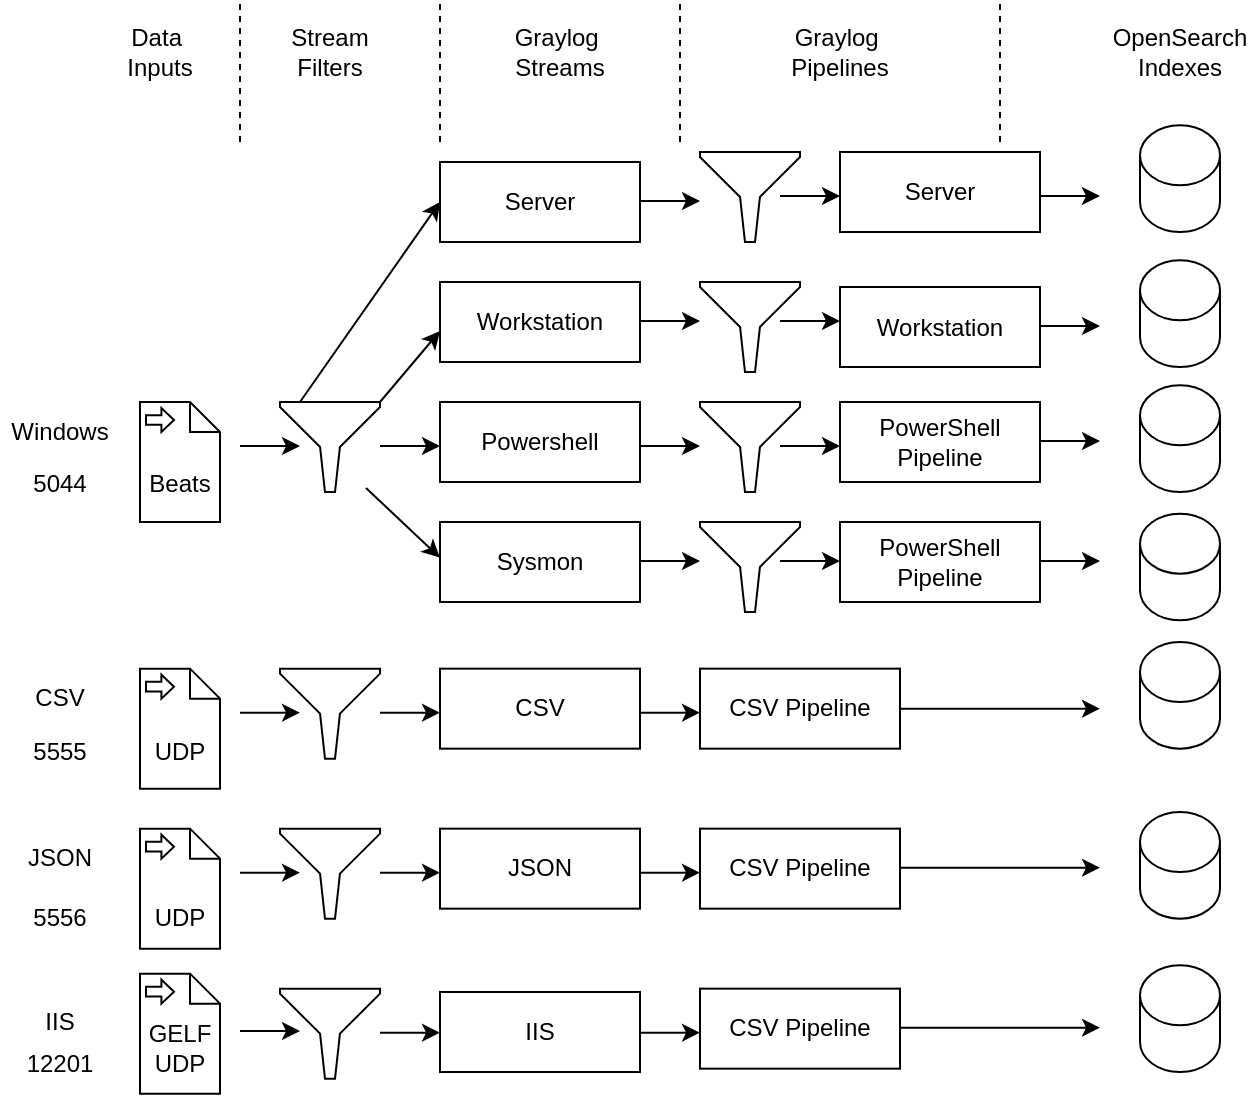 <mxfile version="24.4.13" type="device">
  <diagram name="Page-1" id="p6KRbC_HjFGBbyENMxyc">
    <mxGraphModel dx="1434" dy="780" grid="1" gridSize="10" guides="1" tooltips="1" connect="1" arrows="1" fold="1" page="1" pageScale="1" pageWidth="827" pageHeight="1169" math="0" shadow="0">
      <root>
        <mxCell id="0" />
        <mxCell id="1" parent="0" />
        <mxCell id="Ccg2hkv3WtTaM1A1_1Fw-1" value="" style="shape=mxgraph.bpmn.data;labelPosition=center;verticalLabelPosition=bottom;align=center;verticalAlign=top;size=15;html=1;bpmnTransferType=input;" parent="1" vertex="1">
          <mxGeometry x="190" y="280" width="40" height="60" as="geometry" />
        </mxCell>
        <mxCell id="Ccg2hkv3WtTaM1A1_1Fw-2" value="Windows" style="text;html=1;align=center;verticalAlign=middle;whiteSpace=wrap;rounded=0;" parent="1" vertex="1">
          <mxGeometry x="120" y="280" width="60" height="30" as="geometry" />
        </mxCell>
        <mxCell id="Ccg2hkv3WtTaM1A1_1Fw-3" value="" style="shape=mxgraph.bpmn.data;labelPosition=center;verticalLabelPosition=bottom;align=center;verticalAlign=top;size=15;html=1;bpmnTransferType=input;" parent="1" vertex="1">
          <mxGeometry x="190" y="413.33" width="40" height="60" as="geometry" />
        </mxCell>
        <mxCell id="Ccg2hkv3WtTaM1A1_1Fw-4" value="" style="shape=mxgraph.bpmn.data;labelPosition=center;verticalLabelPosition=bottom;align=center;verticalAlign=top;size=15;html=1;bpmnTransferType=input;" parent="1" vertex="1">
          <mxGeometry x="190" y="493.33" width="40" height="60" as="geometry" />
        </mxCell>
        <mxCell id="Ccg2hkv3WtTaM1A1_1Fw-5" value="" style="shape=mxgraph.bpmn.data;labelPosition=center;verticalLabelPosition=bottom;align=center;verticalAlign=top;size=15;html=1;bpmnTransferType=input;" parent="1" vertex="1">
          <mxGeometry x="190" y="565.83" width="40" height="60" as="geometry" />
        </mxCell>
        <mxCell id="Ccg2hkv3WtTaM1A1_1Fw-6" value="CSV" style="text;html=1;align=center;verticalAlign=middle;whiteSpace=wrap;rounded=0;" parent="1" vertex="1">
          <mxGeometry x="120" y="413.33" width="60" height="30" as="geometry" />
        </mxCell>
        <mxCell id="Ccg2hkv3WtTaM1A1_1Fw-7" value="JSON" style="text;html=1;align=center;verticalAlign=middle;whiteSpace=wrap;rounded=0;" parent="1" vertex="1">
          <mxGeometry x="120" y="493.33" width="60" height="30" as="geometry" />
        </mxCell>
        <mxCell id="Ccg2hkv3WtTaM1A1_1Fw-8" value="IIS" style="text;html=1;align=center;verticalAlign=middle;whiteSpace=wrap;rounded=0;" parent="1" vertex="1">
          <mxGeometry x="120" y="575" width="60" height="30" as="geometry" />
        </mxCell>
        <mxCell id="Ccg2hkv3WtTaM1A1_1Fw-9" value="Data&amp;nbsp;&lt;div&gt;Inputs&lt;/div&gt;" style="text;html=1;align=center;verticalAlign=middle;whiteSpace=wrap;rounded=0;" parent="1" vertex="1">
          <mxGeometry x="170" y="90" width="60" height="30" as="geometry" />
        </mxCell>
        <mxCell id="Ccg2hkv3WtTaM1A1_1Fw-11" value="" style="shape=cylinder3;whiteSpace=wrap;html=1;boundedLbl=1;backgroundOutline=1;size=15;" parent="1" vertex="1">
          <mxGeometry x="690" y="400.0" width="40" height="53.33" as="geometry" />
        </mxCell>
        <mxCell id="Ccg2hkv3WtTaM1A1_1Fw-12" value="OpenSearch Indexes" style="text;html=1;align=center;verticalAlign=middle;whiteSpace=wrap;rounded=0;" parent="1" vertex="1">
          <mxGeometry x="680" y="90" width="60" height="30" as="geometry" />
        </mxCell>
        <mxCell id="Ccg2hkv3WtTaM1A1_1Fw-13" value="" style="sketch=0;aspect=fixed;pointerEvents=1;shadow=0;dashed=0;html=1;strokeColor=default;labelPosition=center;verticalLabelPosition=bottom;verticalAlign=top;align=center;fillColor=none;shape=mxgraph.mscae.enterprise.filter" parent="1" vertex="1">
          <mxGeometry x="260" y="280" width="50" height="45" as="geometry" />
        </mxCell>
        <mxCell id="Ccg2hkv3WtTaM1A1_1Fw-17" value="Powershell" style="rounded=0;whiteSpace=wrap;html=1;" parent="1" vertex="1">
          <mxGeometry x="340" y="280" width="100" height="40" as="geometry" />
        </mxCell>
        <mxCell id="Ccg2hkv3WtTaM1A1_1Fw-18" value="" style="sketch=0;aspect=fixed;pointerEvents=1;shadow=0;dashed=0;html=1;strokeColor=default;labelPosition=center;verticalLabelPosition=bottom;verticalAlign=top;align=center;fillColor=none;shape=mxgraph.mscae.enterprise.filter" parent="1" vertex="1">
          <mxGeometry x="260" y="493.33" width="50" height="45" as="geometry" />
        </mxCell>
        <mxCell id="Ccg2hkv3WtTaM1A1_1Fw-19" value="" style="sketch=0;aspect=fixed;pointerEvents=1;shadow=0;dashed=0;html=1;strokeColor=default;labelPosition=center;verticalLabelPosition=bottom;verticalAlign=top;align=center;fillColor=none;shape=mxgraph.mscae.enterprise.filter" parent="1" vertex="1">
          <mxGeometry x="260" y="413.33" width="50" height="45" as="geometry" />
        </mxCell>
        <mxCell id="Ccg2hkv3WtTaM1A1_1Fw-20" value="" style="sketch=0;aspect=fixed;pointerEvents=1;shadow=0;dashed=0;html=1;strokeColor=default;labelPosition=center;verticalLabelPosition=bottom;verticalAlign=top;align=center;fillColor=none;shape=mxgraph.mscae.enterprise.filter" parent="1" vertex="1">
          <mxGeometry x="260" y="573.33" width="50" height="45" as="geometry" />
        </mxCell>
        <mxCell id="Ccg2hkv3WtTaM1A1_1Fw-22" value="Server" style="rounded=0;whiteSpace=wrap;html=1;" parent="1" vertex="1">
          <mxGeometry x="340" y="160" width="100" height="40" as="geometry" />
        </mxCell>
        <mxCell id="Ccg2hkv3WtTaM1A1_1Fw-23" value="Workstation" style="rounded=0;whiteSpace=wrap;html=1;" parent="1" vertex="1">
          <mxGeometry x="340" y="220" width="100" height="40" as="geometry" />
        </mxCell>
        <mxCell id="Ccg2hkv3WtTaM1A1_1Fw-25" value="CSV" style="rounded=0;whiteSpace=wrap;html=1;" parent="1" vertex="1">
          <mxGeometry x="340" y="413.33" width="100" height="40" as="geometry" />
        </mxCell>
        <mxCell id="Ccg2hkv3WtTaM1A1_1Fw-26" value="JSON" style="rounded=0;whiteSpace=wrap;html=1;" parent="1" vertex="1">
          <mxGeometry x="340" y="493.33" width="100" height="40" as="geometry" />
        </mxCell>
        <mxCell id="Ccg2hkv3WtTaM1A1_1Fw-27" value="IIS" style="rounded=0;whiteSpace=wrap;html=1;" parent="1" vertex="1">
          <mxGeometry x="340" y="575" width="100" height="40" as="geometry" />
        </mxCell>
        <mxCell id="Ccg2hkv3WtTaM1A1_1Fw-28" value="" style="endArrow=classic;html=1;rounded=0;" parent="1" edge="1">
          <mxGeometry width="50" height="50" relative="1" as="geometry">
            <mxPoint x="240" y="302" as="sourcePoint" />
            <mxPoint x="270" y="302" as="targetPoint" />
          </mxGeometry>
        </mxCell>
        <mxCell id="Ccg2hkv3WtTaM1A1_1Fw-29" value="" style="endArrow=classic;html=1;rounded=0;" parent="1" edge="1">
          <mxGeometry width="50" height="50" relative="1" as="geometry">
            <mxPoint x="240" y="435.33" as="sourcePoint" />
            <mxPoint x="270" y="435.33" as="targetPoint" />
          </mxGeometry>
        </mxCell>
        <mxCell id="Ccg2hkv3WtTaM1A1_1Fw-30" value="" style="endArrow=classic;html=1;rounded=0;" parent="1" edge="1">
          <mxGeometry width="50" height="50" relative="1" as="geometry">
            <mxPoint x="240" y="515.33" as="sourcePoint" />
            <mxPoint x="270" y="515.33" as="targetPoint" />
          </mxGeometry>
        </mxCell>
        <mxCell id="Ccg2hkv3WtTaM1A1_1Fw-31" value="" style="endArrow=classic;html=1;rounded=0;" parent="1" edge="1">
          <mxGeometry width="50" height="50" relative="1" as="geometry">
            <mxPoint x="240" y="594.5" as="sourcePoint" />
            <mxPoint x="270" y="594.5" as="targetPoint" />
          </mxGeometry>
        </mxCell>
        <mxCell id="Ccg2hkv3WtTaM1A1_1Fw-32" value="" style="endArrow=classic;html=1;rounded=0;" parent="1" edge="1">
          <mxGeometry width="50" height="50" relative="1" as="geometry">
            <mxPoint x="310" y="302" as="sourcePoint" />
            <mxPoint x="340" y="302" as="targetPoint" />
          </mxGeometry>
        </mxCell>
        <mxCell id="Ccg2hkv3WtTaM1A1_1Fw-33" value="" style="endArrow=classic;html=1;rounded=0;" parent="1" edge="1">
          <mxGeometry width="50" height="50" relative="1" as="geometry">
            <mxPoint x="310" y="435.33" as="sourcePoint" />
            <mxPoint x="340" y="435.33" as="targetPoint" />
          </mxGeometry>
        </mxCell>
        <mxCell id="Ccg2hkv3WtTaM1A1_1Fw-34" value="" style="endArrow=classic;html=1;rounded=0;" parent="1" edge="1">
          <mxGeometry width="50" height="50" relative="1" as="geometry">
            <mxPoint x="310" y="515.33" as="sourcePoint" />
            <mxPoint x="340" y="515.33" as="targetPoint" />
          </mxGeometry>
        </mxCell>
        <mxCell id="Ccg2hkv3WtTaM1A1_1Fw-35" value="" style="endArrow=classic;html=1;rounded=0;" parent="1" edge="1">
          <mxGeometry width="50" height="50" relative="1" as="geometry">
            <mxPoint x="310" y="595.33" as="sourcePoint" />
            <mxPoint x="340" y="595.33" as="targetPoint" />
          </mxGeometry>
        </mxCell>
        <mxCell id="Ccg2hkv3WtTaM1A1_1Fw-36" value="" style="endArrow=classic;html=1;rounded=0;entryX=0;entryY=0.5;entryDx=0;entryDy=0;" parent="1" target="Ccg2hkv3WtTaM1A1_1Fw-22" edge="1">
          <mxGeometry width="50" height="50" relative="1" as="geometry">
            <mxPoint x="270" y="280" as="sourcePoint" />
            <mxPoint x="320" y="189.5" as="targetPoint" />
          </mxGeometry>
        </mxCell>
        <mxCell id="Ccg2hkv3WtTaM1A1_1Fw-37" value="" style="endArrow=classic;html=1;rounded=0;exitX=1;exitY=0;exitDx=0;exitDy=0;exitPerimeter=0;" parent="1" source="Ccg2hkv3WtTaM1A1_1Fw-13" edge="1">
          <mxGeometry width="50" height="50" relative="1" as="geometry">
            <mxPoint x="310" y="244.5" as="sourcePoint" />
            <mxPoint x="340" y="244.5" as="targetPoint" />
          </mxGeometry>
        </mxCell>
        <mxCell id="Ccg2hkv3WtTaM1A1_1Fw-38" value="" style="endArrow=classic;html=1;rounded=0;" parent="1" edge="1">
          <mxGeometry width="50" height="50" relative="1" as="geometry">
            <mxPoint x="440" y="435.33" as="sourcePoint" />
            <mxPoint x="470" y="435.33" as="targetPoint" />
          </mxGeometry>
        </mxCell>
        <mxCell id="Ccg2hkv3WtTaM1A1_1Fw-39" value="" style="endArrow=classic;html=1;rounded=0;" parent="1" edge="1">
          <mxGeometry width="50" height="50" relative="1" as="geometry">
            <mxPoint x="440" y="515.33" as="sourcePoint" />
            <mxPoint x="470" y="515.33" as="targetPoint" />
          </mxGeometry>
        </mxCell>
        <mxCell id="Ccg2hkv3WtTaM1A1_1Fw-40" value="" style="endArrow=classic;html=1;rounded=0;" parent="1" edge="1">
          <mxGeometry width="50" height="50" relative="1" as="geometry">
            <mxPoint x="440" y="595.33" as="sourcePoint" />
            <mxPoint x="470" y="595.33" as="targetPoint" />
          </mxGeometry>
        </mxCell>
        <mxCell id="Ccg2hkv3WtTaM1A1_1Fw-41" value="" style="endArrow=classic;html=1;rounded=0;" parent="1" edge="1">
          <mxGeometry width="50" height="50" relative="1" as="geometry">
            <mxPoint x="440" y="302" as="sourcePoint" />
            <mxPoint x="470" y="302" as="targetPoint" />
          </mxGeometry>
        </mxCell>
        <mxCell id="Ccg2hkv3WtTaM1A1_1Fw-42" value="" style="endArrow=classic;html=1;rounded=0;" parent="1" edge="1">
          <mxGeometry width="50" height="50" relative="1" as="geometry">
            <mxPoint x="440" y="239.5" as="sourcePoint" />
            <mxPoint x="470" y="239.5" as="targetPoint" />
          </mxGeometry>
        </mxCell>
        <mxCell id="Ccg2hkv3WtTaM1A1_1Fw-43" value="" style="endArrow=classic;html=1;rounded=0;" parent="1" edge="1">
          <mxGeometry width="50" height="50" relative="1" as="geometry">
            <mxPoint x="440" y="179.5" as="sourcePoint" />
            <mxPoint x="470" y="179.5" as="targetPoint" />
          </mxGeometry>
        </mxCell>
        <mxCell id="Ccg2hkv3WtTaM1A1_1Fw-45" value="Stream Filters" style="text;html=1;align=center;verticalAlign=middle;whiteSpace=wrap;rounded=0;" parent="1" vertex="1">
          <mxGeometry x="255" y="90" width="60" height="30" as="geometry" />
        </mxCell>
        <mxCell id="Ccg2hkv3WtTaM1A1_1Fw-46" value="Graylog&amp;nbsp;&lt;div&gt;Streams&lt;/div&gt;" style="text;html=1;align=center;verticalAlign=middle;whiteSpace=wrap;rounded=0;" parent="1" vertex="1">
          <mxGeometry x="370" y="90" width="60" height="30" as="geometry" />
        </mxCell>
        <mxCell id="Ccg2hkv3WtTaM1A1_1Fw-47" value="CSV Pipeline" style="rounded=0;whiteSpace=wrap;html=1;" parent="1" vertex="1">
          <mxGeometry x="470" y="493.33" width="100" height="40" as="geometry" />
        </mxCell>
        <mxCell id="Ccg2hkv3WtTaM1A1_1Fw-48" value="CSV Pipeline" style="rounded=0;whiteSpace=wrap;html=1;" parent="1" vertex="1">
          <mxGeometry x="470" y="413.33" width="100" height="40" as="geometry" />
        </mxCell>
        <mxCell id="Ccg2hkv3WtTaM1A1_1Fw-49" value="PowerShell Pipeline" style="rounded=0;whiteSpace=wrap;html=1;" parent="1" vertex="1">
          <mxGeometry x="540" y="280" width="100" height="40" as="geometry" />
        </mxCell>
        <mxCell id="Ccg2hkv3WtTaM1A1_1Fw-50" value="Workstation" style="rounded=0;whiteSpace=wrap;html=1;" parent="1" vertex="1">
          <mxGeometry x="540" y="222.5" width="100" height="40" as="geometry" />
        </mxCell>
        <mxCell id="Ccg2hkv3WtTaM1A1_1Fw-51" value="Server" style="rounded=0;whiteSpace=wrap;html=1;" parent="1" vertex="1">
          <mxGeometry x="540" y="155" width="100" height="40" as="geometry" />
        </mxCell>
        <mxCell id="Ccg2hkv3WtTaM1A1_1Fw-52" value="Graylog&amp;nbsp;&lt;div&gt;Pipelines&lt;/div&gt;" style="text;html=1;align=center;verticalAlign=middle;whiteSpace=wrap;rounded=0;" parent="1" vertex="1">
          <mxGeometry x="510" y="90" width="60" height="30" as="geometry" />
        </mxCell>
        <mxCell id="Ccg2hkv3WtTaM1A1_1Fw-53" value="" style="sketch=0;aspect=fixed;pointerEvents=1;shadow=0;dashed=0;html=1;strokeColor=default;labelPosition=center;verticalLabelPosition=bottom;verticalAlign=top;align=center;fillColor=none;shape=mxgraph.mscae.enterprise.filter" parent="1" vertex="1">
          <mxGeometry x="470" y="155" width="50" height="45" as="geometry" />
        </mxCell>
        <mxCell id="Ccg2hkv3WtTaM1A1_1Fw-55" value="" style="sketch=0;aspect=fixed;pointerEvents=1;shadow=0;dashed=0;html=1;strokeColor=default;labelPosition=center;verticalLabelPosition=bottom;verticalAlign=top;align=center;fillColor=none;shape=mxgraph.mscae.enterprise.filter" parent="1" vertex="1">
          <mxGeometry x="470" y="220" width="50" height="45" as="geometry" />
        </mxCell>
        <mxCell id="Ccg2hkv3WtTaM1A1_1Fw-56" value="" style="sketch=0;aspect=fixed;pointerEvents=1;shadow=0;dashed=0;html=1;strokeColor=default;labelPosition=center;verticalLabelPosition=bottom;verticalAlign=top;align=center;fillColor=none;shape=mxgraph.mscae.enterprise.filter" parent="1" vertex="1">
          <mxGeometry x="470" y="280" width="50" height="45" as="geometry" />
        </mxCell>
        <mxCell id="Ccg2hkv3WtTaM1A1_1Fw-57" value="" style="endArrow=classic;html=1;rounded=0;" parent="1" edge="1">
          <mxGeometry width="50" height="50" relative="1" as="geometry">
            <mxPoint x="510" y="177" as="sourcePoint" />
            <mxPoint x="540" y="177" as="targetPoint" />
          </mxGeometry>
        </mxCell>
        <mxCell id="Ccg2hkv3WtTaM1A1_1Fw-58" value="" style="endArrow=classic;html=1;rounded=0;" parent="1" edge="1">
          <mxGeometry width="50" height="50" relative="1" as="geometry">
            <mxPoint x="510" y="239.5" as="sourcePoint" />
            <mxPoint x="540" y="239.5" as="targetPoint" />
          </mxGeometry>
        </mxCell>
        <mxCell id="Ccg2hkv3WtTaM1A1_1Fw-59" value="" style="endArrow=classic;html=1;rounded=0;" parent="1" edge="1">
          <mxGeometry width="50" height="50" relative="1" as="geometry">
            <mxPoint x="510" y="302" as="sourcePoint" />
            <mxPoint x="540" y="302" as="targetPoint" />
          </mxGeometry>
        </mxCell>
        <mxCell id="Ccg2hkv3WtTaM1A1_1Fw-60" value="" style="shape=cylinder3;whiteSpace=wrap;html=1;boundedLbl=1;backgroundOutline=1;size=15;" parent="1" vertex="1">
          <mxGeometry x="690" y="141.67" width="40" height="53.33" as="geometry" />
        </mxCell>
        <mxCell id="Ccg2hkv3WtTaM1A1_1Fw-61" value="" style="shape=cylinder3;whiteSpace=wrap;html=1;boundedLbl=1;backgroundOutline=1;size=15;" parent="1" vertex="1">
          <mxGeometry x="690" y="209.17" width="40" height="53.33" as="geometry" />
        </mxCell>
        <mxCell id="Ccg2hkv3WtTaM1A1_1Fw-62" value="" style="shape=cylinder3;whiteSpace=wrap;html=1;boundedLbl=1;backgroundOutline=1;size=15;" parent="1" vertex="1">
          <mxGeometry x="690" y="271.67" width="40" height="53.33" as="geometry" />
        </mxCell>
        <mxCell id="Ccg2hkv3WtTaM1A1_1Fw-63" value="" style="shape=cylinder3;whiteSpace=wrap;html=1;boundedLbl=1;backgroundOutline=1;size=15;" parent="1" vertex="1">
          <mxGeometry x="690" y="485" width="40" height="53.33" as="geometry" />
        </mxCell>
        <mxCell id="Ccg2hkv3WtTaM1A1_1Fw-64" value="" style="shape=cylinder3;whiteSpace=wrap;html=1;boundedLbl=1;backgroundOutline=1;size=15;" parent="1" vertex="1">
          <mxGeometry x="690" y="561.66" width="40" height="53.33" as="geometry" />
        </mxCell>
        <mxCell id="Ccg2hkv3WtTaM1A1_1Fw-65" value="CSV Pipeline" style="rounded=0;whiteSpace=wrap;html=1;" parent="1" vertex="1">
          <mxGeometry x="470" y="573.33" width="100" height="40" as="geometry" />
        </mxCell>
        <mxCell id="Ccg2hkv3WtTaM1A1_1Fw-66" value="" style="endArrow=classic;html=1;rounded=0;" parent="1" edge="1">
          <mxGeometry width="50" height="50" relative="1" as="geometry">
            <mxPoint x="640" y="177" as="sourcePoint" />
            <mxPoint x="670" y="177" as="targetPoint" />
          </mxGeometry>
        </mxCell>
        <mxCell id="Ccg2hkv3WtTaM1A1_1Fw-67" value="" style="endArrow=classic;html=1;rounded=0;" parent="1" edge="1">
          <mxGeometry width="50" height="50" relative="1" as="geometry">
            <mxPoint x="640" y="242" as="sourcePoint" />
            <mxPoint x="670" y="242" as="targetPoint" />
          </mxGeometry>
        </mxCell>
        <mxCell id="Ccg2hkv3WtTaM1A1_1Fw-68" value="" style="endArrow=classic;html=1;rounded=0;" parent="1" edge="1">
          <mxGeometry width="50" height="50" relative="1" as="geometry">
            <mxPoint x="640" y="299.5" as="sourcePoint" />
            <mxPoint x="670" y="299.5" as="targetPoint" />
          </mxGeometry>
        </mxCell>
        <mxCell id="Ccg2hkv3WtTaM1A1_1Fw-69" value="" style="endArrow=classic;html=1;rounded=0;exitX=1;exitY=0.5;exitDx=0;exitDy=0;" parent="1" source="Ccg2hkv3WtTaM1A1_1Fw-48" edge="1">
          <mxGeometry width="50" height="50" relative="1" as="geometry">
            <mxPoint x="610" y="363.33" as="sourcePoint" />
            <mxPoint x="670" y="433.33" as="targetPoint" />
          </mxGeometry>
        </mxCell>
        <mxCell id="Ccg2hkv3WtTaM1A1_1Fw-70" value="" style="endArrow=classic;html=1;rounded=0;exitX=1;exitY=0.5;exitDx=0;exitDy=0;" parent="1" edge="1">
          <mxGeometry width="50" height="50" relative="1" as="geometry">
            <mxPoint x="570" y="512.83" as="sourcePoint" />
            <mxPoint x="670" y="512.83" as="targetPoint" />
          </mxGeometry>
        </mxCell>
        <mxCell id="Ccg2hkv3WtTaM1A1_1Fw-71" value="" style="endArrow=classic;html=1;rounded=0;exitX=1;exitY=0.5;exitDx=0;exitDy=0;" parent="1" edge="1">
          <mxGeometry width="50" height="50" relative="1" as="geometry">
            <mxPoint x="570" y="592.83" as="sourcePoint" />
            <mxPoint x="670" y="592.83" as="targetPoint" />
          </mxGeometry>
        </mxCell>
        <mxCell id="Ccg2hkv3WtTaM1A1_1Fw-72" value="" style="endArrow=none;dashed=1;html=1;rounded=0;" parent="1" edge="1">
          <mxGeometry width="50" height="50" relative="1" as="geometry">
            <mxPoint x="240" y="150" as="sourcePoint" />
            <mxPoint x="240" y="80" as="targetPoint" />
          </mxGeometry>
        </mxCell>
        <mxCell id="Ccg2hkv3WtTaM1A1_1Fw-73" value="" style="endArrow=none;dashed=1;html=1;rounded=0;" parent="1" edge="1">
          <mxGeometry width="50" height="50" relative="1" as="geometry">
            <mxPoint x="340" y="150" as="sourcePoint" />
            <mxPoint x="340" y="80" as="targetPoint" />
          </mxGeometry>
        </mxCell>
        <mxCell id="Ccg2hkv3WtTaM1A1_1Fw-74" value="" style="endArrow=none;dashed=1;html=1;rounded=0;" parent="1" edge="1">
          <mxGeometry width="50" height="50" relative="1" as="geometry">
            <mxPoint x="460" y="150" as="sourcePoint" />
            <mxPoint x="460" y="80" as="targetPoint" />
          </mxGeometry>
        </mxCell>
        <mxCell id="Ccg2hkv3WtTaM1A1_1Fw-75" value="" style="endArrow=none;dashed=1;html=1;rounded=0;" parent="1" edge="1">
          <mxGeometry width="50" height="50" relative="1" as="geometry">
            <mxPoint x="620" y="150" as="sourcePoint" />
            <mxPoint x="620" y="80" as="targetPoint" />
          </mxGeometry>
        </mxCell>
        <mxCell id="Ccg2hkv3WtTaM1A1_1Fw-76" value="Sysmon" style="rounded=0;whiteSpace=wrap;html=1;" parent="1" vertex="1">
          <mxGeometry x="340" y="340" width="100" height="40" as="geometry" />
        </mxCell>
        <mxCell id="Ccg2hkv3WtTaM1A1_1Fw-77" value="" style="endArrow=classic;html=1;rounded=0;" parent="1" edge="1">
          <mxGeometry width="50" height="50" relative="1" as="geometry">
            <mxPoint x="640" y="359.5" as="sourcePoint" />
            <mxPoint x="670" y="359.5" as="targetPoint" />
          </mxGeometry>
        </mxCell>
        <mxCell id="Ccg2hkv3WtTaM1A1_1Fw-78" value="" style="endArrow=classic;html=1;rounded=0;" parent="1" edge="1">
          <mxGeometry width="50" height="50" relative="1" as="geometry">
            <mxPoint x="510" y="359.5" as="sourcePoint" />
            <mxPoint x="540" y="359.5" as="targetPoint" />
          </mxGeometry>
        </mxCell>
        <mxCell id="Ccg2hkv3WtTaM1A1_1Fw-79" value="" style="endArrow=classic;html=1;rounded=0;" parent="1" edge="1">
          <mxGeometry width="50" height="50" relative="1" as="geometry">
            <mxPoint x="440" y="359.5" as="sourcePoint" />
            <mxPoint x="470" y="359.5" as="targetPoint" />
          </mxGeometry>
        </mxCell>
        <mxCell id="Ccg2hkv3WtTaM1A1_1Fw-80" value="" style="sketch=0;aspect=fixed;pointerEvents=1;shadow=0;dashed=0;html=1;strokeColor=default;labelPosition=center;verticalLabelPosition=bottom;verticalAlign=top;align=center;fillColor=none;shape=mxgraph.mscae.enterprise.filter" parent="1" vertex="1">
          <mxGeometry x="470" y="340" width="50" height="45" as="geometry" />
        </mxCell>
        <mxCell id="Ccg2hkv3WtTaM1A1_1Fw-81" value="PowerShell Pipeline" style="rounded=0;whiteSpace=wrap;html=1;" parent="1" vertex="1">
          <mxGeometry x="540" y="340" width="100" height="40" as="geometry" />
        </mxCell>
        <mxCell id="Ccg2hkv3WtTaM1A1_1Fw-82" value="" style="shape=cylinder3;whiteSpace=wrap;html=1;boundedLbl=1;backgroundOutline=1;size=15;" parent="1" vertex="1">
          <mxGeometry x="690" y="335.84" width="40" height="53.33" as="geometry" />
        </mxCell>
        <mxCell id="Ccg2hkv3WtTaM1A1_1Fw-84" value="" style="endArrow=classic;html=1;rounded=0;exitX=0.86;exitY=0.956;exitDx=0;exitDy=0;exitPerimeter=0;" parent="1" source="Ccg2hkv3WtTaM1A1_1Fw-13" edge="1">
          <mxGeometry width="50" height="50" relative="1" as="geometry">
            <mxPoint x="310" y="393.33" as="sourcePoint" />
            <mxPoint x="340" y="357.83" as="targetPoint" />
          </mxGeometry>
        </mxCell>
        <mxCell id="HjNkovpJlCnIFAd6VzJb-1" value="Beats" style="text;html=1;align=center;verticalAlign=middle;whiteSpace=wrap;rounded=0;" vertex="1" parent="1">
          <mxGeometry x="180" y="305.84" width="60" height="30" as="geometry" />
        </mxCell>
        <mxCell id="HjNkovpJlCnIFAd6VzJb-2" value="5044" style="text;html=1;align=center;verticalAlign=middle;whiteSpace=wrap;rounded=0;" vertex="1" parent="1">
          <mxGeometry x="120" y="305.84" width="60" height="30" as="geometry" />
        </mxCell>
        <mxCell id="HjNkovpJlCnIFAd6VzJb-3" value="UDP" style="text;html=1;align=center;verticalAlign=middle;whiteSpace=wrap;rounded=0;" vertex="1" parent="1">
          <mxGeometry x="180" y="440.0" width="60" height="30" as="geometry" />
        </mxCell>
        <mxCell id="HjNkovpJlCnIFAd6VzJb-4" value="GELF&lt;div&gt;UDP&lt;/div&gt;" style="text;html=1;align=center;verticalAlign=middle;whiteSpace=wrap;rounded=0;" vertex="1" parent="1">
          <mxGeometry x="180" y="588.33" width="60" height="30" as="geometry" />
        </mxCell>
        <mxCell id="HjNkovpJlCnIFAd6VzJb-5" value="UDP" style="text;html=1;align=center;verticalAlign=middle;whiteSpace=wrap;rounded=0;" vertex="1" parent="1">
          <mxGeometry x="180" y="523.33" width="60" height="30" as="geometry" />
        </mxCell>
        <mxCell id="HjNkovpJlCnIFAd6VzJb-6" value="12201" style="text;html=1;align=center;verticalAlign=middle;whiteSpace=wrap;rounded=0;" vertex="1" parent="1">
          <mxGeometry x="120" y="595.83" width="60" height="30" as="geometry" />
        </mxCell>
        <mxCell id="HjNkovpJlCnIFAd6VzJb-7" value="5555" style="text;html=1;align=center;verticalAlign=middle;whiteSpace=wrap;rounded=0;" vertex="1" parent="1">
          <mxGeometry x="120" y="440" width="60" height="30" as="geometry" />
        </mxCell>
        <mxCell id="HjNkovpJlCnIFAd6VzJb-8" value="5556" style="text;html=1;align=center;verticalAlign=middle;whiteSpace=wrap;rounded=0;" vertex="1" parent="1">
          <mxGeometry x="120" y="523.33" width="60" height="30" as="geometry" />
        </mxCell>
      </root>
    </mxGraphModel>
  </diagram>
</mxfile>
